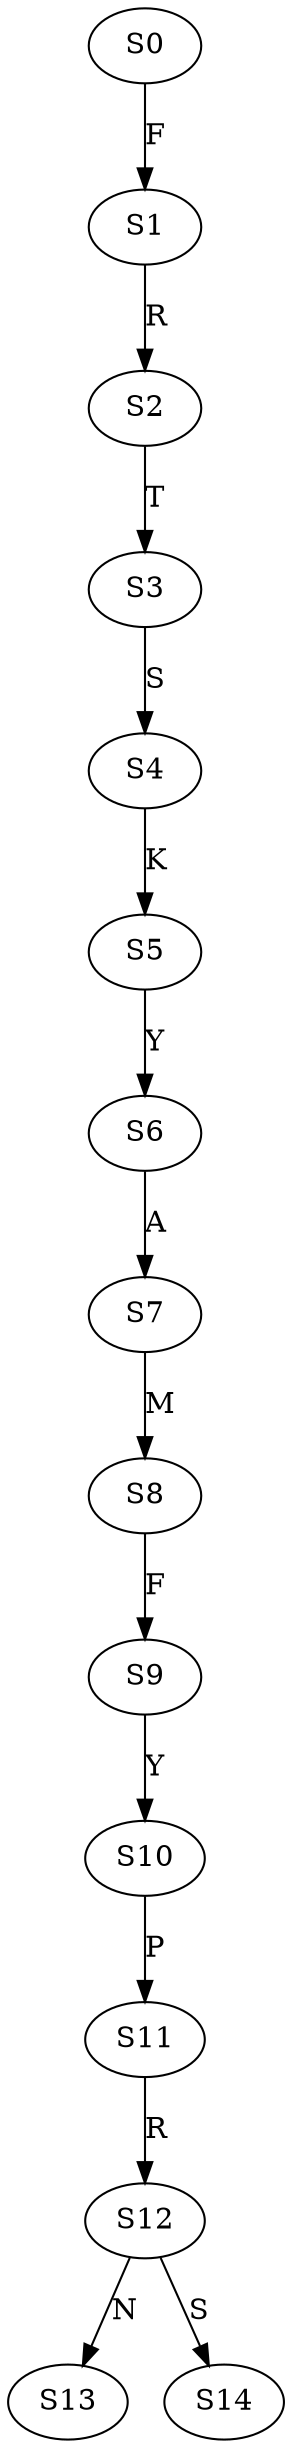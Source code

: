 strict digraph  {
	S0 -> S1 [ label = F ];
	S1 -> S2 [ label = R ];
	S2 -> S3 [ label = T ];
	S3 -> S4 [ label = S ];
	S4 -> S5 [ label = K ];
	S5 -> S6 [ label = Y ];
	S6 -> S7 [ label = A ];
	S7 -> S8 [ label = M ];
	S8 -> S9 [ label = F ];
	S9 -> S10 [ label = Y ];
	S10 -> S11 [ label = P ];
	S11 -> S12 [ label = R ];
	S12 -> S13 [ label = N ];
	S12 -> S14 [ label = S ];
}
